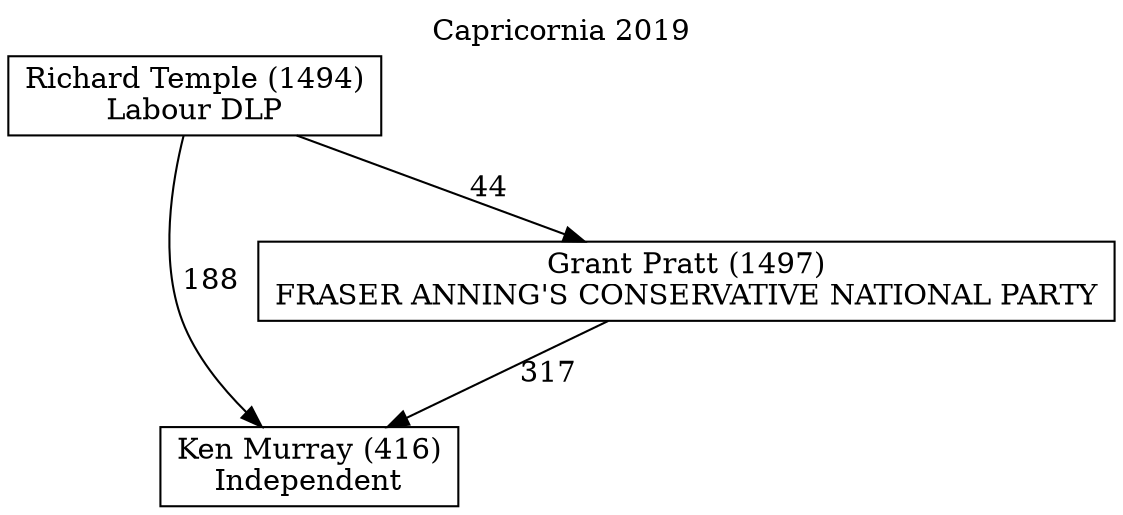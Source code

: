 // House preference flow
digraph "Ken Murray (416)_Capricornia_2019" {
	graph [label="Capricornia 2019" labelloc=t mclimit=10]
	node [shape=box]
	"Ken Murray (416)" [label="Ken Murray (416)
Independent"]
	"Grant Pratt (1497)" [label="Grant Pratt (1497)
FRASER ANNING'S CONSERVATIVE NATIONAL PARTY"]
	"Richard Temple (1494)" [label="Richard Temple (1494)
Labour DLP"]
	"Grant Pratt (1497)" -> "Ken Murray (416)" [label=317]
	"Richard Temple (1494)" -> "Grant Pratt (1497)" [label=44]
	"Richard Temple (1494)" -> "Ken Murray (416)" [label=188]
}
